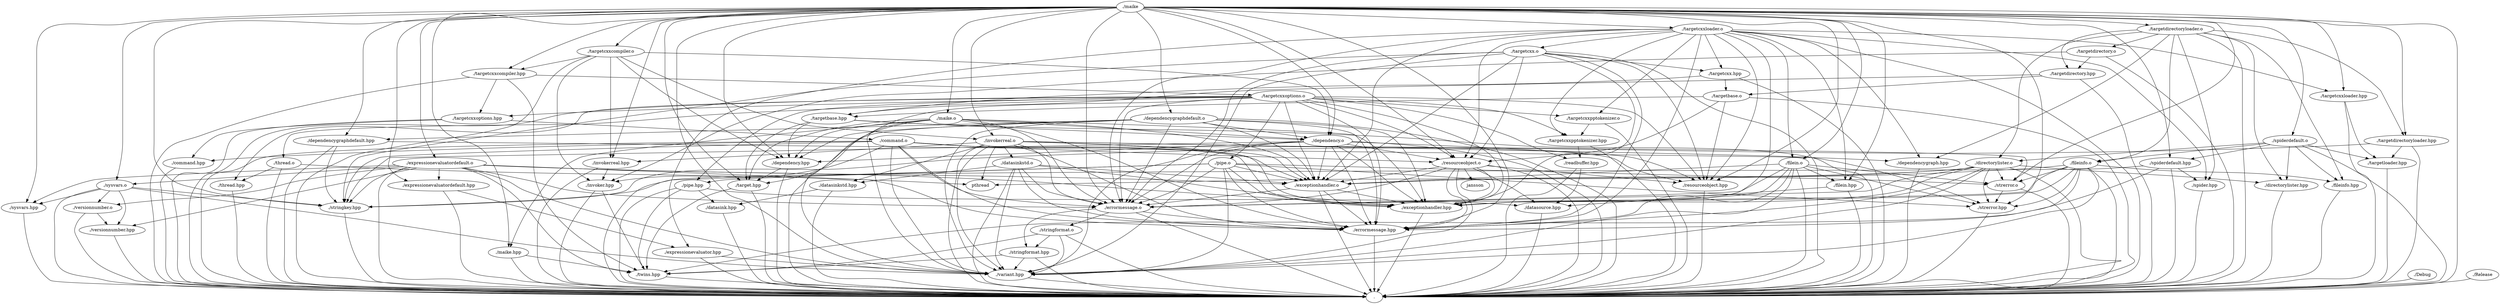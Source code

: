 digraph DependencyGraph
	{
	"./versionnumber.hpp"->".";
	"./targetcxx.o"->".";
	"./targetcxx.o"->"./targetcxx.hpp";
	"./targetcxx.o"->"./resourceobject.hpp";
	"./targetcxx.o"->"./resourceobject.o";
	"./targetcxx.o"->"./stringkey.hpp";
	"./targetcxx.o"->"./errormessage.hpp";
	"./targetcxx.o"->"./errormessage.o";
	"./targetcxx.o"->"./variant.hpp";
	"./targetcxx.o"->"./exceptionhandler.hpp";
	"./targetcxx.o"->"./exceptionhandler.o";
	"./datasinkstd.hpp"->".";
	"./datasinkstd.hpp"->"./datasink.hpp";
	"./pipe.hpp"->".";
	"./pipe.hpp"->"./datasource.hpp";
	"./pipe.hpp"->"./datasink.hpp";
	"./pipe.hpp"->"./twins.hpp";
	"./exceptionhandler.hpp"->".";
	"./readbuffer.hpp"->".";
	"./readbuffer.hpp"->"./datasource.hpp";
	"./thread.hpp"->".";
	"./stringformat.o"->".";
	"./stringformat.o"->"./stringformat.hpp";
	"./stringformat.o"->"./variant.hpp";
	"./stringformat.o"->"./twins.hpp";
	"./versionnumber.o"->".";
	"./versionnumber.o"->"./versionnumber.hpp";
	"./targetcxxoptions.hpp"->".";
	"./targetcxxoptions.hpp"->"./command.hpp";
	"./targetcxxoptions.hpp"->"./command.o";
	"./command.hpp"->".";
	"./directorylister.o"->"pthread";
	"./directorylister.o"->".";
	"./directorylister.o"->"./directorylister.hpp";
	"./directorylister.o"->"./errormessage.hpp";
	"./directorylister.o"->"./errormessage.o";
	"./directorylister.o"->"./variant.hpp";
	"./directorylister.o"->"./exceptionhandler.hpp";
	"./directorylister.o"->"./exceptionhandler.o";
	"./directorylister.o"->"./strerror.hpp";
	"./directorylister.o"->"./strerror.o";
	"./dependencygraph.hpp"->".";
	"./invokerreal.o"->"pthread";
	"./invokerreal.o"->".";
	"./invokerreal.o"->"./invokerreal.hpp";
	"./invokerreal.o"->"./datasinkstd.hpp";
	"./invokerreal.o"->"./datasinkstd.o";
	"./invokerreal.o"->"./errormessage.hpp";
	"./invokerreal.o"->"./errormessage.o";
	"./invokerreal.o"->"./variant.hpp";
	"./invokerreal.o"->"./exceptionhandler.hpp";
	"./invokerreal.o"->"./exceptionhandler.o";
	"./invokerreal.o"->"./strerror.hpp";
	"./invokerreal.o"->"./strerror.o";
	"./spiderdefault.hpp"->".";
	"./spiderdefault.hpp"->"./spider.hpp";
	"./spiderdefault.hpp"->"./stringkey.hpp";
	"./spiderdefault.hpp"->"./twins.hpp";
	"./resourceobject.o"->"jansson";
	"./resourceobject.o"->".";
	"./resourceobject.o"->"./resourceobject.hpp";
	"./resourceobject.o"->"./errormessage.hpp";
	"./resourceobject.o"->"./errormessage.o";
	"./resourceobject.o"->"./datasource.hpp";
	"./resourceobject.o"->"./variant.hpp";
	"./resourceobject.o"->"./exceptionhandler.hpp";
	"./resourceobject.o"->"./exceptionhandler.o";
	"./thread.o"->"pthread";
	"./thread.o"->".";
	"./thread.o"->"./thread.hpp";
	"./targetcxxpptokenizer.o"->".";
	"./targetcxxpptokenizer.o"->"./targetcxxpptokenizer.hpp";
	"./pipe.o"->".";
	"./pipe.o"->"./pipe.hpp";
	"./pipe.o"->"./errormessage.hpp";
	"./pipe.o"->"./errormessage.o";
	"./pipe.o"->"./variant.hpp";
	"./pipe.o"->"./exceptionhandler.hpp";
	"./pipe.o"->"./exceptionhandler.o";
	"./pipe.o"->"./strerror.hpp";
	"./pipe.o"->"./strerror.o";
	"./expressionevaluator.hpp"->".";
	"./expressionevaluator.hpp"->"./variant.hpp";
	"./sysvars.hpp"->".";
	"./dependencygraphdefault.hpp"->".";
	"./dependencygraphdefault.hpp"->"./dependencygraph.hpp";
	"./dependencygraphdefault.hpp"->"./stringkey.hpp";
	"./maike.hpp"->".";
	"./maike.hpp"->"./twins.hpp";
	"./stringkey.hpp"->".";
	"./targetdirectoryloader.hpp"->".";
	"./targetdirectoryloader.hpp"->"./targetloader.hpp";
	"./targetdirectoryloader.hpp"->"./stringkey.hpp";
	"./target.hpp"->".";
	"./target.hpp"->"./twins.hpp";
	"./targetloader.hpp"->".";
	"./targetdirectory.o"->".";
	"./targetdirectory.o"->"./targetdirectory.hpp";
	"./targetdirectory.o"->"./invoker.hpp";
	"./targetcxxcompiler.o"->".";
	"./targetcxxcompiler.o"->"./targetcxxcompiler.hpp";
	"./targetcxxcompiler.o"->"./invoker.hpp";
	"./targetcxxcompiler.o"->"./dependency.hpp";
	"./targetcxxcompiler.o"->"./dependency.o";
	"./targetcxxcompiler.o"->"./invokerreal.hpp";
	"./targetcxxcompiler.o"->"./invokerreal.o";
	"./invoker.hpp"->".";
	"./invoker.hpp"->"./twins.hpp";
	"./targetbase.o"->".";
	"./targetbase.o"->"./targetbase.hpp";
	"./targetbase.o"->"./resourceobject.hpp";
	"./targetbase.o"->"./resourceobject.o";
	"./targetcxxoptions.o"->".";
	"./targetcxxoptions.o"->"./targetcxxoptions.hpp";
	"./targetcxxoptions.o"->"./resourceobject.hpp";
	"./targetcxxoptions.o"->"./resourceobject.o";
	"./targetcxxoptions.o"->"./pipe.hpp";
	"./targetcxxoptions.o"->"./pipe.o";
	"./targetcxxoptions.o"->"./exceptionhandler.hpp";
	"./targetcxxoptions.o"->"./exceptionhandler.o";
	"./targetcxxoptions.o"->"./errormessage.hpp";
	"./targetcxxoptions.o"->"./errormessage.o";
	"./targetcxxoptions.o"->"./variant.hpp";
	"./targetcxxoptions.o"->"./readbuffer.hpp";
	"./targetcxxoptions.o"->"./thread.hpp";
	"./targetcxxoptions.o"->"./thread.o";
	"./targetcxxoptions.o"->"./targetcxxpptokenizer.hpp";
	"./targetcxxoptions.o"->"./targetcxxpptokenizer.o";
	"./maike"->".";
	"./maike"->"./dependencygraphdefault.hpp";
	"./maike"->"./dependencygraphdefault.o";
	"./maike"->"./target.hpp";
	"./maike"->"./spiderdefault.hpp";
	"./maike"->"./spiderdefault.o";
	"./maike"->"./stringkey.hpp";
	"./maike"->"./invokerreal.hpp";
	"./maike"->"./invokerreal.o";
	"./maike"->"./maike.hpp";
	"./maike"->"./maike.o";
	"./maike"->"./targetdirectoryloader.hpp";
	"./maike"->"./targetdirectoryloader.o";
	"./maike"->"./targetcxxloader.hpp";
	"./maike"->"./targetcxxloader.o";
	"./maike"->"./targetcxxcompiler.hpp";
	"./maike"->"./targetcxxcompiler.o";
	"./maike"->"./errormessage.hpp";
	"./maike"->"./errormessage.o";
	"./maike"->"./dependency.hpp";
	"./maike"->"./dependency.o";
	"./maike"->"./sysvars.hpp";
	"./maike"->"./sysvars.o";
	"./maike"->"./resourceobject.hpp";
	"./maike"->"./resourceobject.o";
	"./maike"->"./filein.hpp";
	"./maike"->"./filein.o";
	"./maike"->"./expressionevaluatordefault.hpp";
	"./maike"->"./expressionevaluatordefault.o";
	"./maike"->"./variant.hpp";
	"./maike"->"./strerror.hpp";
	"./maike"->"./strerror.o";
	"./Debug"->".";
	"./fileinfo.hpp"->".";
	"./targetcxxpptokenizer.hpp"->".";
	"./targetcxxpptokenizer.hpp"->"./readbuffer.hpp";
	"./filein.hpp"->".";
	"./filein.hpp"->"./datasource.hpp";
	"./datasink.hpp"->".";
	"./invokerreal.hpp"->".";
	"./invokerreal.hpp"->"./invoker.hpp";
	"./datasource.hpp"->".";
	"./spider.hpp"->".";
	"./fileinfo.o"->".";
	"./fileinfo.o"->"./fileinfo.hpp";
	"./fileinfo.o"->"./variant.hpp";
	"./fileinfo.o"->"./errormessage.hpp";
	"./fileinfo.o"->"./errormessage.o";
	"./fileinfo.o"->"./strerror.hpp";
	"./fileinfo.o"->"./strerror.o";
	"./fileinfo.o"->"./exceptionhandler.hpp";
	"./fileinfo.o"->"./exceptionhandler.o";
	"./targetcxx.hpp"->".";
	"./targetcxx.hpp"->"./targetbase.hpp";
	"./targetcxx.hpp"->"./targetbase.o";
	"./targetcxxloader.hpp"->".";
	"./targetcxxloader.hpp"->"./targetloader.hpp";
	"./stringformat.hpp"->".";
	"./stringformat.hpp"->"./variant.hpp";
	"./stringformat.hpp"->"./twins.hpp";
	"./exceptionhandler.o"->".";
	"./exceptionhandler.o"->"./exceptionhandler.hpp";
	"./exceptionhandler.o"->"./errormessage.hpp";
	"./exceptionhandler.o"->"./errormessage.o";
	"./maike.o"->".";
	"./maike.o"->"./maike.hpp";
	"./maike.o"->"./target.hpp";
	"./maike.o"->"./dependency.hpp";
	"./maike.o"->"./dependency.o";
	"./maike.o"->"./errormessage.hpp";
	"./maike.o"->"./errormessage.o";
	"./maike.o"->"./variant.hpp";
	"./maike.o"->"./exceptionhandler.hpp";
	"./maike.o"->"./exceptionhandler.o";
	"./expressionevaluatordefault.o"->".";
	"./expressionevaluatordefault.o"->"./expressionevaluatordefault.hpp";
	"./expressionevaluatordefault.o"->"./stringkey.hpp";
	"./expressionevaluatordefault.o"->"./sysvars.hpp";
	"./expressionevaluatordefault.o"->"./sysvars.o";
	"./expressionevaluatordefault.o"->"./variant.hpp";
	"./expressionevaluatordefault.o"->"./errormessage.hpp";
	"./expressionevaluatordefault.o"->"./errormessage.o";
	"./expressionevaluatordefault.o"->"./exceptionhandler.hpp";
	"./expressionevaluatordefault.o"->"./exceptionhandler.o";
	"./expressionevaluatordefault.o"->"./twins.hpp";
	"./expressionevaluatordefault.o"->"./versionnumber.hpp";
	"./expressionevaluatordefault.o"->"./versionnumber.o";
	"./directorylister.hpp"->".";
	"./dependency.o"->".";
	"./dependency.o"->"./dependency.hpp";
	"./dependency.o"->"./resourceobject.hpp";
	"./dependency.o"->"./resourceobject.o";
	"./dependency.o"->"./stringkey.hpp";
	"./dependency.o"->"./errormessage.hpp";
	"./dependency.o"->"./errormessage.o";
	"./dependency.o"->"./exceptionhandler.hpp";
	"./dependency.o"->"./exceptionhandler.o";
	"./dependency.o"->"./variant.hpp";
	"./datasinkstd.o"->".";
	"./datasinkstd.o"->"./datasinkstd.hpp";
	"./datasinkstd.o"->"./exceptionhandler.hpp";
	"./datasinkstd.o"->"./exceptionhandler.o";
	"./datasinkstd.o"->"./errormessage.hpp";
	"./datasinkstd.o"->"./errormessage.o";
	"./datasinkstd.o"->"./variant.hpp";
	"./Release"->".";
	"./twins.hpp"->".";
	"./variant.hpp"->".";
	"./sysvars.o"->".";
	"./sysvars.o"->"./sysvars.hpp";
	"./sysvars.o"->"./versionnumber.hpp";
	"./sysvars.o"->"./versionnumber.o";
	"./sysvars.o"->"./stringkey.hpp";
	"./sysvars.o"->"./variant.hpp";
	"./targetcxxcompiler.hpp"->".";
	"./targetcxxcompiler.hpp"->"./targetcxxoptions.hpp";
	"./targetcxxcompiler.hpp"->"./targetcxxoptions.o";
	"./targetcxxcompiler.hpp"->"./twins.hpp";
	"./strerror.o"->".";
	"./strerror.o"->"./strerror.hpp";
	"./targetbase.hpp"->".";
	"./targetbase.hpp"->"./target.hpp";
	"./targetbase.hpp"->"./dependency.hpp";
	"./targetbase.hpp"->"./dependency.o";
	"./errormessage.hpp"->".";
	"./filein.o"->".";
	"./filein.o"->"./filein.hpp";
	"./filein.o"->"./errormessage.hpp";
	"./filein.o"->"./errormessage.o";
	"./filein.o"->"./exceptionhandler.hpp";
	"./filein.o"->"./exceptionhandler.o";
	"./filein.o"->"./variant.hpp";
	"./filein.o"->"./strerror.hpp";
	"./filein.o"->"./strerror.o";
	"./expressionevaluatordefault.hpp"->".";
	"./expressionevaluatordefault.hpp"->"./expressionevaluator.hpp";
	"./targetdirectoryloader.o"->".";
	"./targetdirectoryloader.o"->"./targetdirectoryloader.hpp";
	"./targetdirectoryloader.o"->"./directorylister.hpp";
	"./targetdirectoryloader.o"->"./directorylister.o";
	"./targetdirectoryloader.o"->"./fileinfo.hpp";
	"./targetdirectoryloader.o"->"./fileinfo.o";
	"./targetdirectoryloader.o"->"./spider.hpp";
	"./targetdirectoryloader.o"->"./targetdirectory.hpp";
	"./targetdirectoryloader.o"->"./targetdirectory.o";
	"./targetdirectoryloader.o"->"./dependencygraph.hpp";
	"./errormessage.o"->".";
	"./errormessage.o"->"./errormessage.hpp";
	"./errormessage.o"->"./stringformat.hpp";
	"./errormessage.o"->"./stringformat.o";
	"./command.o"->".";
	"./command.o"->"./command.hpp";
	"./command.o"->"./variant.hpp";
	"./command.o"->"./invoker.hpp";
	"./command.o"->"./stringkey.hpp";
	"./command.o"->"./exceptionhandler.hpp";
	"./command.o"->"./exceptionhandler.o";
	"./command.o"->"./errormessage.hpp";
	"./command.o"->"./errormessage.o";
	"./command.o"->"./resourceobject.hpp";
	"./command.o"->"./resourceobject.o";
	"./spiderdefault.o"->".";
	"./spiderdefault.o"->"./spiderdefault.hpp";
	"./spiderdefault.o"->"./directorylister.hpp";
	"./spiderdefault.o"->"./directorylister.o";
	"./spiderdefault.o"->"./fileinfo.hpp";
	"./spiderdefault.o"->"./fileinfo.o";
	"./spiderdefault.o"->"./targetloader.hpp";
	"./targetdirectory.hpp"->".";
	"./targetdirectory.hpp"->"./targetbase.hpp";
	"./targetdirectory.hpp"->"./targetbase.o";
	"./strerror.hpp"->".";
	"./dependencygraphdefault.o"->".";
	"./dependencygraphdefault.o"->"./dependencygraphdefault.hpp";
	"./dependencygraphdefault.o"->"./target.hpp";
	"./dependencygraphdefault.o"->"./dependency.hpp";
	"./dependencygraphdefault.o"->"./dependency.o";
	"./dependencygraphdefault.o"->"./errormessage.hpp";
	"./dependencygraphdefault.o"->"./errormessage.o";
	"./dependencygraphdefault.o"->"./variant.hpp";
	"./dependencygraphdefault.o"->"./exceptionhandler.hpp";
	"./dependencygraphdefault.o"->"./exceptionhandler.o";
	"./dependency.hpp"->".";
	"./dependency.hpp"->"./target.hpp";
	"./resourceobject.hpp"->".";
	"./targetcxxloader.o"->".";
	"./targetcxxloader.o"->"./targetcxxloader.hpp";
	"./targetcxxloader.o"->"./filein.hpp";
	"./targetcxxloader.o"->"./filein.o";
	"./targetcxxloader.o"->"./targetcxxpptokenizer.hpp";
	"./targetcxxloader.o"->"./targetcxxpptokenizer.o";
	"./targetcxxloader.o"->"./spider.hpp";
	"./targetcxxloader.o"->"./resourceobject.hpp";
	"./targetcxxloader.o"->"./resourceobject.o";
	"./targetcxxloader.o"->"./targetcxx.hpp";
	"./targetcxxloader.o"->"./targetcxx.o";
	"./targetcxxloader.o"->"./dependencygraph.hpp";
	"./targetcxxloader.o"->"./errormessage.hpp";
	"./targetcxxloader.o"->"./errormessage.o";
	"./targetcxxloader.o"->"./expressionevaluator.hpp";
	"./targetcxxloader.o"->"./exceptionhandler.hpp";
	"./targetcxxloader.o"->"./exceptionhandler.o";
	}
